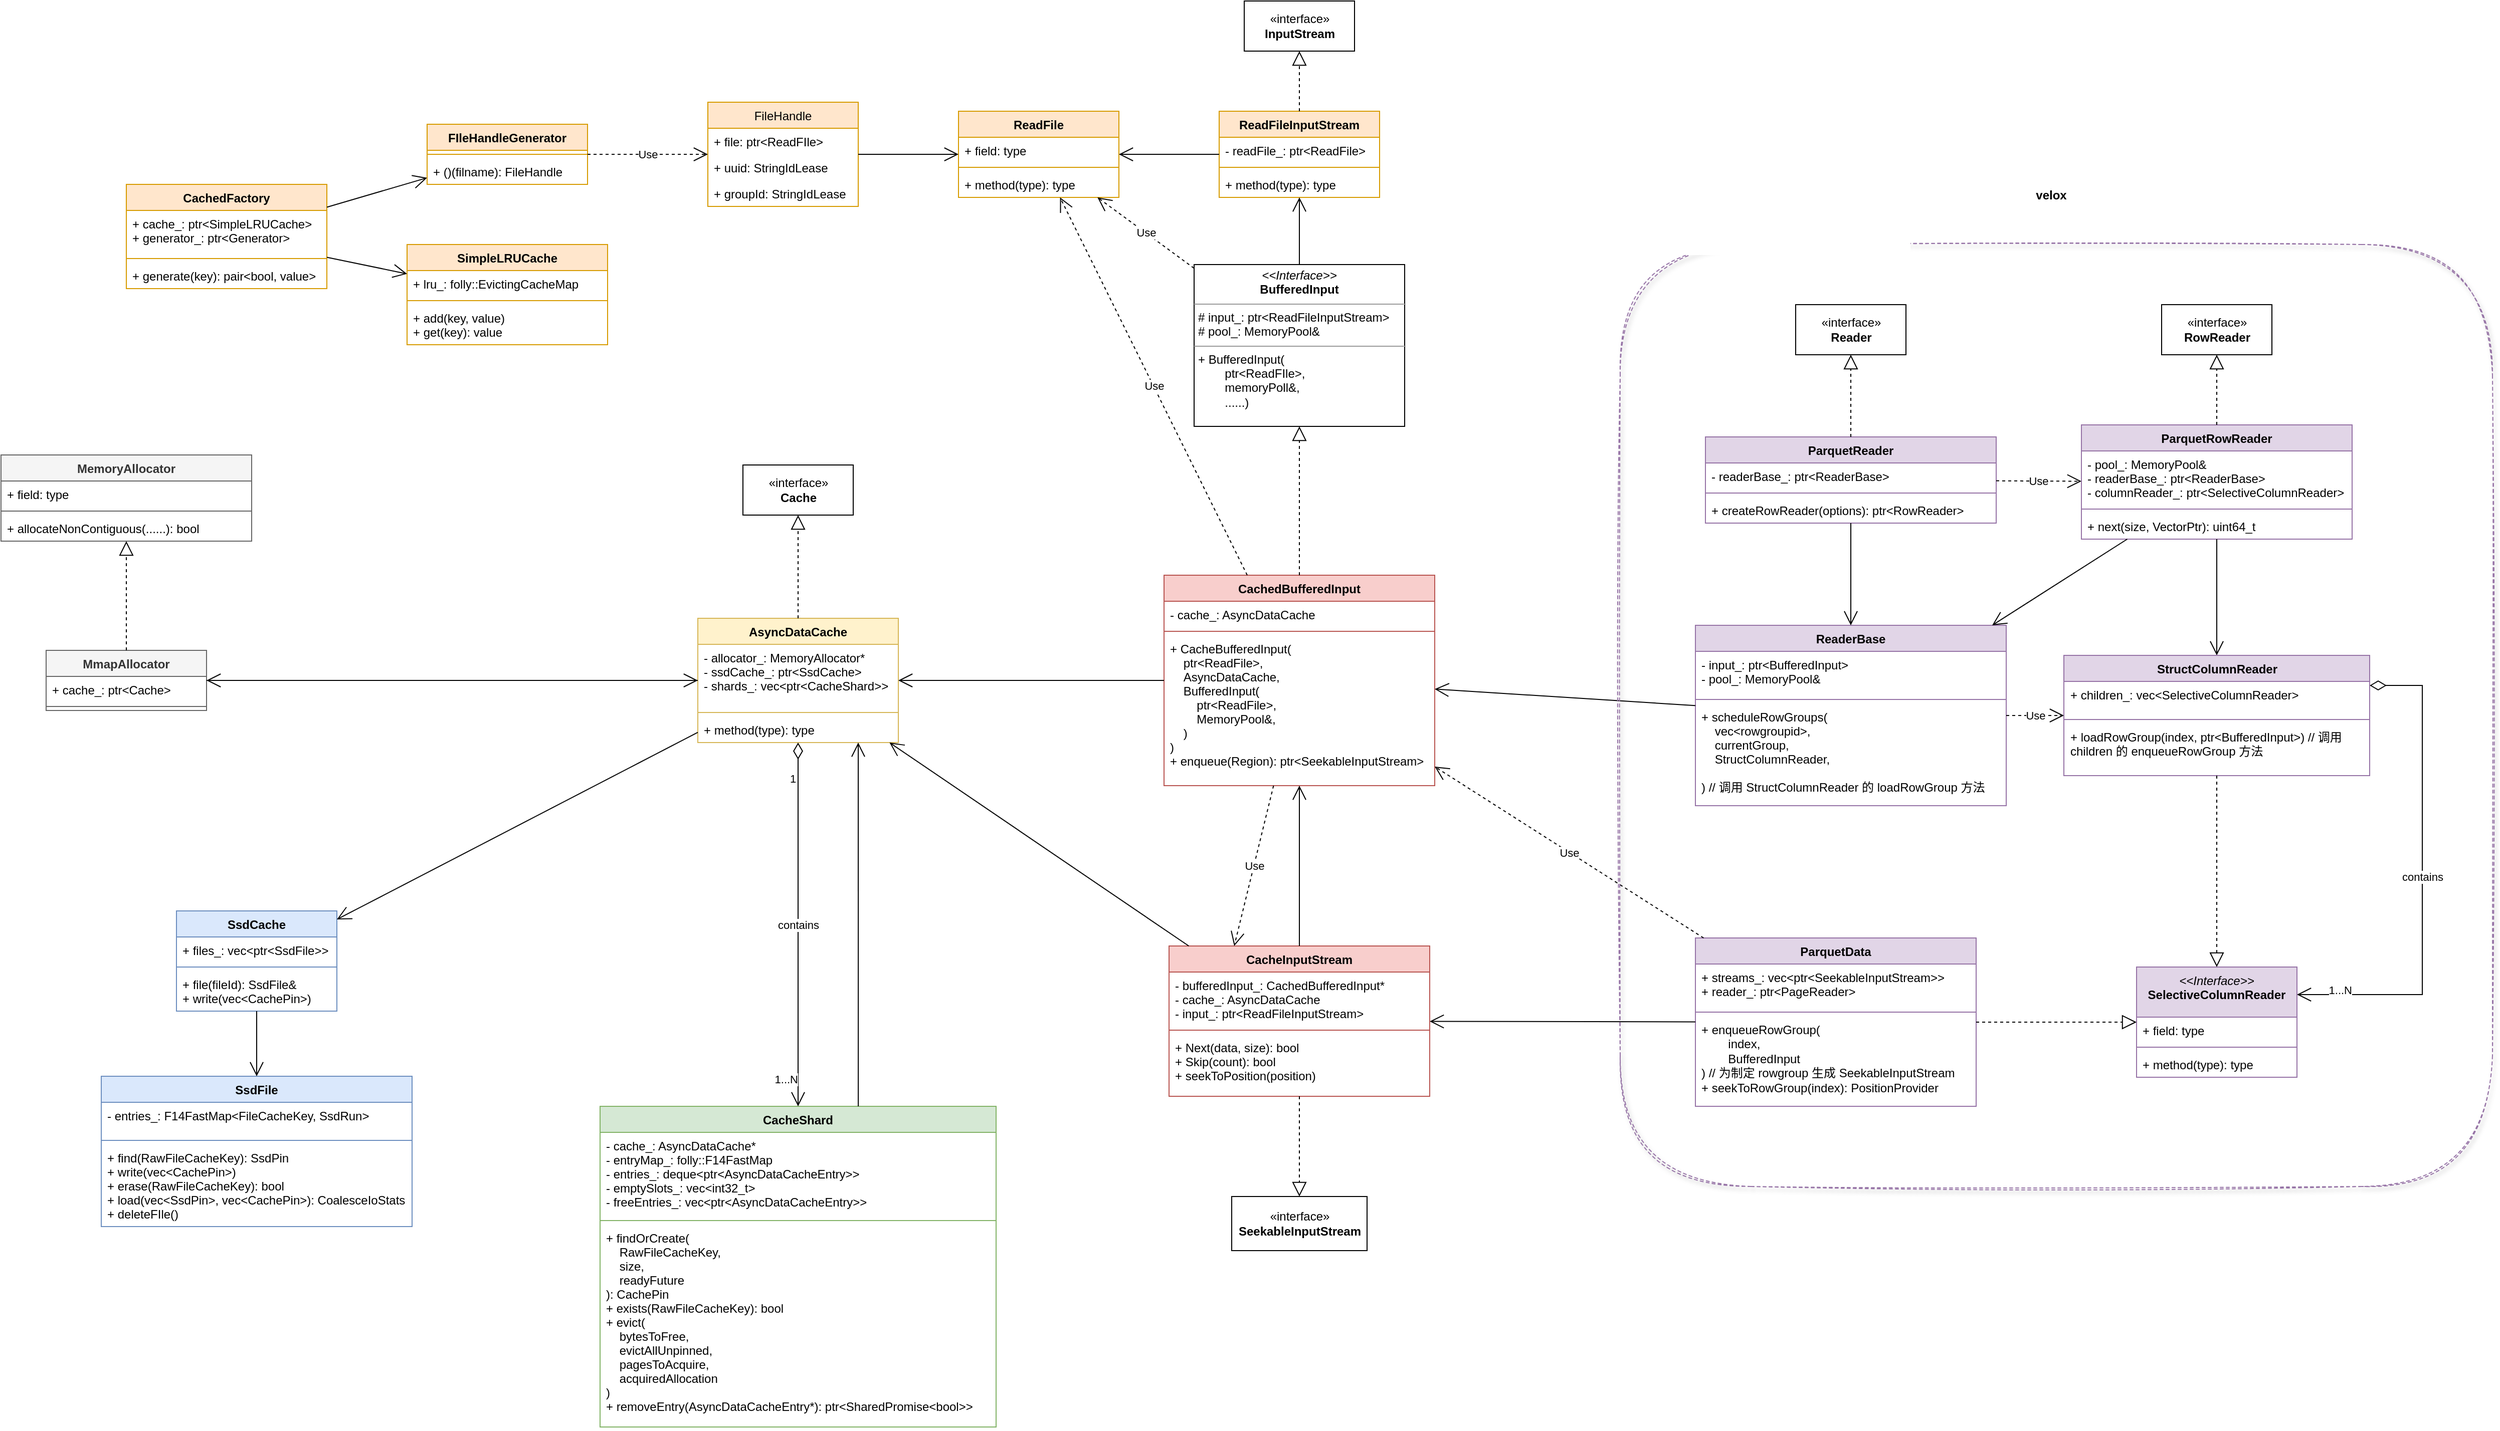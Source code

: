 <mxfile version="24.3.1" type="github">
  <diagram name="第 1 页" id="Pp-75ZngFEsOOak7LyUB">
    <mxGraphModel dx="2874" dy="721" grid="1" gridSize="10" guides="1" tooltips="1" connect="1" arrows="1" fold="1" page="0" pageScale="1" pageWidth="827" pageHeight="1169" math="0" shadow="0">
      <root>
        <mxCell id="0" />
        <mxCell id="1" parent="0" />
        <mxCell id="CNc3Xjs3FIzdw5K3xw-y-1" value="SimpleLRUCache" style="swimlane;fontStyle=1;align=center;verticalAlign=top;childLayout=stackLayout;horizontal=1;startSize=26;horizontalStack=0;resizeParent=1;resizeParentMax=0;resizeLast=0;collapsible=1;marginBottom=0;fillColor=#ffe6cc;strokeColor=#d79b00;" parent="1" vertex="1">
          <mxGeometry x="-210" y="660" width="200" height="100" as="geometry" />
        </mxCell>
        <mxCell id="CNc3Xjs3FIzdw5K3xw-y-2" value="+ lru_: folly::EvictingCacheMap" style="text;strokeColor=none;fillColor=none;align=left;verticalAlign=top;spacingLeft=4;spacingRight=4;overflow=hidden;rotatable=0;points=[[0,0.5],[1,0.5]];portConstraint=eastwest;" parent="CNc3Xjs3FIzdw5K3xw-y-1" vertex="1">
          <mxGeometry y="26" width="200" height="26" as="geometry" />
        </mxCell>
        <mxCell id="CNc3Xjs3FIzdw5K3xw-y-3" value="" style="line;strokeWidth=1;fillColor=none;align=left;verticalAlign=middle;spacingTop=-1;spacingLeft=3;spacingRight=3;rotatable=0;labelPosition=right;points=[];portConstraint=eastwest;strokeColor=inherit;" parent="CNc3Xjs3FIzdw5K3xw-y-1" vertex="1">
          <mxGeometry y="52" width="200" height="8" as="geometry" />
        </mxCell>
        <mxCell id="CNc3Xjs3FIzdw5K3xw-y-4" value="+ add(key, value)&#xa;+ get(key): value" style="text;strokeColor=none;fillColor=none;align=left;verticalAlign=top;spacingLeft=4;spacingRight=4;overflow=hidden;rotatable=0;points=[[0,0.5],[1,0.5]];portConstraint=eastwest;" parent="CNc3Xjs3FIzdw5K3xw-y-1" vertex="1">
          <mxGeometry y="60" width="200" height="40" as="geometry" />
        </mxCell>
        <mxCell id="CNc3Xjs3FIzdw5K3xw-y-5" value="FIleHandleGenerator" style="swimlane;fontStyle=1;align=center;verticalAlign=top;childLayout=stackLayout;horizontal=1;startSize=26;horizontalStack=0;resizeParent=1;resizeParentMax=0;resizeLast=0;collapsible=1;marginBottom=0;fillColor=#ffe6cc;strokeColor=#d79b00;" parent="1" vertex="1">
          <mxGeometry x="-190" y="540" width="160" height="60" as="geometry" />
        </mxCell>
        <mxCell id="CNc3Xjs3FIzdw5K3xw-y-6" value="" style="line;strokeWidth=1;fillColor=none;align=left;verticalAlign=middle;spacingTop=-1;spacingLeft=3;spacingRight=3;rotatable=0;labelPosition=right;points=[];portConstraint=eastwest;strokeColor=inherit;" parent="CNc3Xjs3FIzdw5K3xw-y-5" vertex="1">
          <mxGeometry y="26" width="160" height="8" as="geometry" />
        </mxCell>
        <mxCell id="CNc3Xjs3FIzdw5K3xw-y-7" value="+ ()(filname): FileHandle" style="text;strokeColor=none;fillColor=none;align=left;verticalAlign=top;spacingLeft=4;spacingRight=4;overflow=hidden;rotatable=0;points=[[0,0.5],[1,0.5]];portConstraint=eastwest;" parent="CNc3Xjs3FIzdw5K3xw-y-5" vertex="1">
          <mxGeometry y="34" width="160" height="26" as="geometry" />
        </mxCell>
        <mxCell id="CNc3Xjs3FIzdw5K3xw-y-8" value="FileHandle" style="swimlane;fontStyle=0;childLayout=stackLayout;horizontal=1;startSize=26;fillColor=#ffe6cc;horizontalStack=0;resizeParent=1;resizeParentMax=0;resizeLast=0;collapsible=1;marginBottom=0;strokeColor=#d79b00;" parent="1" vertex="1">
          <mxGeometry x="90" y="518" width="150" height="104" as="geometry" />
        </mxCell>
        <mxCell id="CNc3Xjs3FIzdw5K3xw-y-9" value="+ file: ptr&lt;ReadFIle&gt;" style="text;strokeColor=none;fillColor=none;align=left;verticalAlign=top;spacingLeft=4;spacingRight=4;overflow=hidden;rotatable=0;points=[[0,0.5],[1,0.5]];portConstraint=eastwest;" parent="CNc3Xjs3FIzdw5K3xw-y-8" vertex="1">
          <mxGeometry y="26" width="150" height="26" as="geometry" />
        </mxCell>
        <mxCell id="CNc3Xjs3FIzdw5K3xw-y-10" value="+ uuid: StringIdLease" style="text;strokeColor=none;fillColor=none;align=left;verticalAlign=top;spacingLeft=4;spacingRight=4;overflow=hidden;rotatable=0;points=[[0,0.5],[1,0.5]];portConstraint=eastwest;" parent="CNc3Xjs3FIzdw5K3xw-y-8" vertex="1">
          <mxGeometry y="52" width="150" height="26" as="geometry" />
        </mxCell>
        <mxCell id="CNc3Xjs3FIzdw5K3xw-y-11" value="+ groupId: StringIdLease" style="text;strokeColor=none;fillColor=none;align=left;verticalAlign=top;spacingLeft=4;spacingRight=4;overflow=hidden;rotatable=0;points=[[0,0.5],[1,0.5]];portConstraint=eastwest;" parent="CNc3Xjs3FIzdw5K3xw-y-8" vertex="1">
          <mxGeometry y="78" width="150" height="26" as="geometry" />
        </mxCell>
        <mxCell id="CNc3Xjs3FIzdw5K3xw-y-12" value="ParquetReader" style="swimlane;fontStyle=1;align=center;verticalAlign=top;childLayout=stackLayout;horizontal=1;startSize=26;horizontalStack=0;resizeParent=1;resizeParentMax=0;resizeLast=0;collapsible=1;marginBottom=0;fillColor=#e1d5e7;strokeColor=#9673a6;" parent="1" vertex="1">
          <mxGeometry x="1085" y="852" width="290" height="86" as="geometry" />
        </mxCell>
        <mxCell id="CNc3Xjs3FIzdw5K3xw-y-13" value="- readerBase_: ptr&lt;ReaderBase&gt;" style="text;strokeColor=none;fillColor=none;align=left;verticalAlign=top;spacingLeft=4;spacingRight=4;overflow=hidden;rotatable=0;points=[[0,0.5],[1,0.5]];portConstraint=eastwest;" parent="CNc3Xjs3FIzdw5K3xw-y-12" vertex="1">
          <mxGeometry y="26" width="290" height="26" as="geometry" />
        </mxCell>
        <mxCell id="CNc3Xjs3FIzdw5K3xw-y-14" value="" style="line;strokeWidth=1;fillColor=none;align=left;verticalAlign=middle;spacingTop=-1;spacingLeft=3;spacingRight=3;rotatable=0;labelPosition=right;points=[];portConstraint=eastwest;strokeColor=inherit;" parent="CNc3Xjs3FIzdw5K3xw-y-12" vertex="1">
          <mxGeometry y="52" width="290" height="8" as="geometry" />
        </mxCell>
        <mxCell id="CNc3Xjs3FIzdw5K3xw-y-15" value="+ createRowReader(options): ptr&lt;RowReader&gt;" style="text;strokeColor=none;fillColor=none;align=left;verticalAlign=top;spacingLeft=4;spacingRight=4;overflow=hidden;rotatable=0;points=[[0,0.5],[1,0.5]];portConstraint=eastwest;" parent="CNc3Xjs3FIzdw5K3xw-y-12" vertex="1">
          <mxGeometry y="60" width="290" height="26" as="geometry" />
        </mxCell>
        <mxCell id="CNc3Xjs3FIzdw5K3xw-y-16" value="ParquetRowReader" style="swimlane;fontStyle=1;align=center;verticalAlign=top;childLayout=stackLayout;horizontal=1;startSize=26;horizontalStack=0;resizeParent=1;resizeParentMax=0;resizeLast=0;collapsible=1;marginBottom=0;fillColor=#e1d5e7;strokeColor=#9673a6;" parent="1" vertex="1">
          <mxGeometry x="1460" y="840" width="270" height="114" as="geometry" />
        </mxCell>
        <mxCell id="CNc3Xjs3FIzdw5K3xw-y-17" value="- pool_: MemoryPool&amp;&#xa;- readerBase_: ptr&lt;ReaderBase&gt;&#xa;- columnReader_: ptr&lt;SelectiveColumnReader&gt;" style="text;strokeColor=none;fillColor=none;align=left;verticalAlign=top;spacingLeft=4;spacingRight=4;overflow=hidden;rotatable=0;points=[[0,0.5],[1,0.5]];portConstraint=eastwest;" parent="CNc3Xjs3FIzdw5K3xw-y-16" vertex="1">
          <mxGeometry y="26" width="270" height="54" as="geometry" />
        </mxCell>
        <mxCell id="CNc3Xjs3FIzdw5K3xw-y-18" value="" style="line;strokeWidth=1;fillColor=none;align=left;verticalAlign=middle;spacingTop=-1;spacingLeft=3;spacingRight=3;rotatable=0;labelPosition=right;points=[];portConstraint=eastwest;strokeColor=inherit;" parent="CNc3Xjs3FIzdw5K3xw-y-16" vertex="1">
          <mxGeometry y="80" width="270" height="8" as="geometry" />
        </mxCell>
        <mxCell id="CNc3Xjs3FIzdw5K3xw-y-19" value="+ next(size, VectorPtr): uint64_t" style="text;strokeColor=none;fillColor=none;align=left;verticalAlign=top;spacingLeft=4;spacingRight=4;overflow=hidden;rotatable=0;points=[[0,0.5],[1,0.5]];portConstraint=eastwest;" parent="CNc3Xjs3FIzdw5K3xw-y-16" vertex="1">
          <mxGeometry y="88" width="270" height="26" as="geometry" />
        </mxCell>
        <mxCell id="CNc3Xjs3FIzdw5K3xw-y-20" value="AsyncDataCache" style="swimlane;fontStyle=1;align=center;verticalAlign=top;childLayout=stackLayout;horizontal=1;startSize=26;horizontalStack=0;resizeParent=1;resizeParentMax=0;resizeLast=0;collapsible=1;marginBottom=0;fillColor=#fff2cc;strokeColor=#d6b656;" parent="1" vertex="1">
          <mxGeometry x="80" y="1033" width="200" height="124" as="geometry" />
        </mxCell>
        <mxCell id="CNc3Xjs3FIzdw5K3xw-y-21" value="- allocator_: MemoryAllocator*&#xa;- ssdCache_: ptr&lt;SsdCache&gt;&#xa;- shards_: vec&lt;ptr&lt;CacheShard&gt;&gt;" style="text;strokeColor=none;fillColor=none;align=left;verticalAlign=top;spacingLeft=4;spacingRight=4;overflow=hidden;rotatable=0;points=[[0,0.5],[1,0.5]];portConstraint=eastwest;" parent="CNc3Xjs3FIzdw5K3xw-y-20" vertex="1">
          <mxGeometry y="26" width="200" height="64" as="geometry" />
        </mxCell>
        <mxCell id="CNc3Xjs3FIzdw5K3xw-y-22" value="" style="line;strokeWidth=1;fillColor=none;align=left;verticalAlign=middle;spacingTop=-1;spacingLeft=3;spacingRight=3;rotatable=0;labelPosition=right;points=[];portConstraint=eastwest;strokeColor=inherit;" parent="CNc3Xjs3FIzdw5K3xw-y-20" vertex="1">
          <mxGeometry y="90" width="200" height="8" as="geometry" />
        </mxCell>
        <mxCell id="CNc3Xjs3FIzdw5K3xw-y-23" value="+ method(type): type" style="text;strokeColor=none;fillColor=none;align=left;verticalAlign=top;spacingLeft=4;spacingRight=4;overflow=hidden;rotatable=0;points=[[0,0.5],[1,0.5]];portConstraint=eastwest;" parent="CNc3Xjs3FIzdw5K3xw-y-20" vertex="1">
          <mxGeometry y="98" width="200" height="26" as="geometry" />
        </mxCell>
        <mxCell id="CNc3Xjs3FIzdw5K3xw-y-24" value="CacheShard" style="swimlane;fontStyle=1;align=center;verticalAlign=top;childLayout=stackLayout;horizontal=1;startSize=26;horizontalStack=0;resizeParent=1;resizeParentMax=0;resizeLast=0;collapsible=1;marginBottom=0;fillColor=#d5e8d4;strokeColor=#82b366;" parent="1" vertex="1">
          <mxGeometry x="-17.5" y="1520" width="395" height="320" as="geometry" />
        </mxCell>
        <mxCell id="CNc3Xjs3FIzdw5K3xw-y-25" value="- cache_: AsyncDataCache*&#xa;- entryMap_: folly::F14FastMap&#xa;- entries_: deque&lt;ptr&lt;AsyncDataCacheEntry&gt;&gt;&#xa;- emptySlots_: vec&lt;int32_t&gt;&#xa;- freeEntries_: vec&lt;ptr&lt;AsyncDataCacheEntry&gt;&gt;" style="text;strokeColor=none;fillColor=none;align=left;verticalAlign=top;spacingLeft=4;spacingRight=4;overflow=hidden;rotatable=0;points=[[0,0.5],[1,0.5]];portConstraint=eastwest;" parent="CNc3Xjs3FIzdw5K3xw-y-24" vertex="1">
          <mxGeometry y="26" width="395" height="84" as="geometry" />
        </mxCell>
        <mxCell id="CNc3Xjs3FIzdw5K3xw-y-26" value="" style="line;strokeWidth=1;fillColor=none;align=left;verticalAlign=middle;spacingTop=-1;spacingLeft=3;spacingRight=3;rotatable=0;labelPosition=right;points=[];portConstraint=eastwest;strokeColor=inherit;" parent="CNc3Xjs3FIzdw5K3xw-y-24" vertex="1">
          <mxGeometry y="110" width="395" height="8" as="geometry" />
        </mxCell>
        <mxCell id="CNc3Xjs3FIzdw5K3xw-y-27" value="+ findOrCreate(&#xa;    RawFileCacheKey,&#xa;    size,&#xa;    readyFuture    &#xa;): CachePin&#xa;+ exists(RawFileCacheKey): bool&#xa;+ evict(&#xa;    bytesToFree,&#xa;    evictAllUnpinned,&#xa;    pagesToAcquire,&#xa;    acquiredAllocation&#xa;)&#xa;+ removeEntry(AsyncDataCacheEntry*): ptr&lt;SharedPromise&lt;bool&gt;&gt;" style="text;strokeColor=none;fillColor=none;align=left;verticalAlign=top;spacingLeft=4;spacingRight=4;overflow=hidden;rotatable=0;points=[[0,0.5],[1,0.5]];portConstraint=eastwest;" parent="CNc3Xjs3FIzdw5K3xw-y-24" vertex="1">
          <mxGeometry y="118" width="395" height="202" as="geometry" />
        </mxCell>
        <mxCell id="CNc3Xjs3FIzdw5K3xw-y-28" value="SsdCache" style="swimlane;fontStyle=1;align=center;verticalAlign=top;childLayout=stackLayout;horizontal=1;startSize=26;horizontalStack=0;resizeParent=1;resizeParentMax=0;resizeLast=0;collapsible=1;marginBottom=0;fillColor=#dae8fc;strokeColor=#6c8ebf;" parent="1" vertex="1">
          <mxGeometry x="-440" y="1325" width="160" height="100" as="geometry" />
        </mxCell>
        <mxCell id="CNc3Xjs3FIzdw5K3xw-y-29" value="+ files_: vec&lt;ptr&lt;SsdFile&gt;&gt;" style="text;strokeColor=none;fillColor=none;align=left;verticalAlign=top;spacingLeft=4;spacingRight=4;overflow=hidden;rotatable=0;points=[[0,0.5],[1,0.5]];portConstraint=eastwest;" parent="CNc3Xjs3FIzdw5K3xw-y-28" vertex="1">
          <mxGeometry y="26" width="160" height="26" as="geometry" />
        </mxCell>
        <mxCell id="CNc3Xjs3FIzdw5K3xw-y-30" value="" style="line;strokeWidth=1;fillColor=none;align=left;verticalAlign=middle;spacingTop=-1;spacingLeft=3;spacingRight=3;rotatable=0;labelPosition=right;points=[];portConstraint=eastwest;strokeColor=inherit;" parent="CNc3Xjs3FIzdw5K3xw-y-28" vertex="1">
          <mxGeometry y="52" width="160" height="8" as="geometry" />
        </mxCell>
        <mxCell id="CNc3Xjs3FIzdw5K3xw-y-31" value="+ file(fileId): SsdFile&amp;&#xa;+ write(vec&lt;CachePin&gt;)" style="text;strokeColor=none;fillColor=none;align=left;verticalAlign=top;spacingLeft=4;spacingRight=4;overflow=hidden;rotatable=0;points=[[0,0.5],[1,0.5]];portConstraint=eastwest;" parent="CNc3Xjs3FIzdw5K3xw-y-28" vertex="1">
          <mxGeometry y="60" width="160" height="40" as="geometry" />
        </mxCell>
        <mxCell id="CNc3Xjs3FIzdw5K3xw-y-32" value="SsdFile" style="swimlane;fontStyle=1;align=center;verticalAlign=top;childLayout=stackLayout;horizontal=1;startSize=26;horizontalStack=0;resizeParent=1;resizeParentMax=0;resizeLast=0;collapsible=1;marginBottom=0;fillColor=#dae8fc;strokeColor=#6c8ebf;" parent="1" vertex="1">
          <mxGeometry x="-515" y="1490" width="310" height="150" as="geometry" />
        </mxCell>
        <mxCell id="CNc3Xjs3FIzdw5K3xw-y-33" value="- entries_: F14FastMap&lt;FileCacheKey, SsdRun&gt;" style="text;strokeColor=none;fillColor=none;align=left;verticalAlign=top;spacingLeft=4;spacingRight=4;overflow=hidden;rotatable=0;points=[[0,0.5],[1,0.5]];portConstraint=eastwest;" parent="CNc3Xjs3FIzdw5K3xw-y-32" vertex="1">
          <mxGeometry y="26" width="310" height="34" as="geometry" />
        </mxCell>
        <mxCell id="CNc3Xjs3FIzdw5K3xw-y-34" value="" style="line;strokeWidth=1;fillColor=none;align=left;verticalAlign=middle;spacingTop=-1;spacingLeft=3;spacingRight=3;rotatable=0;labelPosition=right;points=[];portConstraint=eastwest;strokeColor=inherit;" parent="CNc3Xjs3FIzdw5K3xw-y-32" vertex="1">
          <mxGeometry y="60" width="310" height="8" as="geometry" />
        </mxCell>
        <mxCell id="CNc3Xjs3FIzdw5K3xw-y-35" value="+ find(RawFileCacheKey): SsdPin&#xa;+ write(vec&lt;CachePin&gt;)&#xa;+ erase(RawFileCacheKey): bool&#xa;+ load(vec&lt;SsdPin&gt;, vec&lt;CachePin&gt;): CoalesceIoStats&#xa;+ deleteFIle()" style="text;strokeColor=none;fillColor=none;align=left;verticalAlign=top;spacingLeft=4;spacingRight=4;overflow=hidden;rotatable=0;points=[[0,0.5],[1,0.5]];portConstraint=eastwest;" parent="CNc3Xjs3FIzdw5K3xw-y-32" vertex="1">
          <mxGeometry y="68" width="310" height="82" as="geometry" />
        </mxCell>
        <mxCell id="CNc3Xjs3FIzdw5K3xw-y-36" value="CachedBufferedInput" style="swimlane;fontStyle=1;align=center;verticalAlign=top;childLayout=stackLayout;horizontal=1;startSize=26;horizontalStack=0;resizeParent=1;resizeParentMax=0;resizeLast=0;collapsible=1;marginBottom=0;fillColor=#f8cecc;strokeColor=#b85450;" parent="1" vertex="1">
          <mxGeometry x="545" y="990" width="270" height="210" as="geometry" />
        </mxCell>
        <mxCell id="CNc3Xjs3FIzdw5K3xw-y-37" value="- cache_: AsyncDataCache" style="text;strokeColor=none;fillColor=none;align=left;verticalAlign=top;spacingLeft=4;spacingRight=4;overflow=hidden;rotatable=0;points=[[0,0.5],[1,0.5]];portConstraint=eastwest;" parent="CNc3Xjs3FIzdw5K3xw-y-36" vertex="1">
          <mxGeometry y="26" width="270" height="26" as="geometry" />
        </mxCell>
        <mxCell id="CNc3Xjs3FIzdw5K3xw-y-38" value="" style="line;strokeWidth=1;fillColor=none;align=left;verticalAlign=middle;spacingTop=-1;spacingLeft=3;spacingRight=3;rotatable=0;labelPosition=right;points=[];portConstraint=eastwest;strokeColor=inherit;" parent="CNc3Xjs3FIzdw5K3xw-y-36" vertex="1">
          <mxGeometry y="52" width="270" height="8" as="geometry" />
        </mxCell>
        <mxCell id="CNc3Xjs3FIzdw5K3xw-y-39" value="+ CacheBufferedInput(&#xa;    ptr&lt;ReadFile&gt;,&#xa;    AsyncDataCache,&#xa;    BufferedInput(&#xa;        ptr&lt;ReadFile&gt;,&#xa;        MemoryPool&amp;,&#xa;    )&#xa;)&#xa;+ enqueue(Region): ptr&lt;SeekableInputStream&gt;" style="text;strokeColor=none;fillColor=none;align=left;verticalAlign=top;spacingLeft=4;spacingRight=4;overflow=hidden;rotatable=0;points=[[0,0.5],[1,0.5]];portConstraint=eastwest;" parent="CNc3Xjs3FIzdw5K3xw-y-36" vertex="1">
          <mxGeometry y="60" width="270" height="150" as="geometry" />
        </mxCell>
        <mxCell id="CNc3Xjs3FIzdw5K3xw-y-40" value="CacheInputStream" style="swimlane;fontStyle=1;align=center;verticalAlign=top;childLayout=stackLayout;horizontal=1;startSize=26;horizontalStack=0;resizeParent=1;resizeParentMax=0;resizeLast=0;collapsible=1;marginBottom=0;fillColor=#f8cecc;strokeColor=#b85450;" parent="1" vertex="1">
          <mxGeometry x="550" y="1360" width="260" height="150" as="geometry" />
        </mxCell>
        <mxCell id="CNc3Xjs3FIzdw5K3xw-y-41" value="- bufferedInput_: CachedBufferedInput*&#xa;- cache_: AsyncDataCache&#xa;- input_: ptr&lt;ReadFileInputStream&gt;" style="text;strokeColor=none;fillColor=none;align=left;verticalAlign=top;spacingLeft=4;spacingRight=4;overflow=hidden;rotatable=0;points=[[0,0.5],[1,0.5]];portConstraint=eastwest;" parent="CNc3Xjs3FIzdw5K3xw-y-40" vertex="1">
          <mxGeometry y="26" width="260" height="54" as="geometry" />
        </mxCell>
        <mxCell id="CNc3Xjs3FIzdw5K3xw-y-42" value="" style="line;strokeWidth=1;fillColor=none;align=left;verticalAlign=middle;spacingTop=-1;spacingLeft=3;spacingRight=3;rotatable=0;labelPosition=right;points=[];portConstraint=eastwest;strokeColor=inherit;" parent="CNc3Xjs3FIzdw5K3xw-y-40" vertex="1">
          <mxGeometry y="80" width="260" height="8" as="geometry" />
        </mxCell>
        <mxCell id="CNc3Xjs3FIzdw5K3xw-y-43" value="+ Next(data, size): bool&#xa;+ Skip(count): bool&#xa;+ seekToPosition(position)" style="text;strokeColor=none;fillColor=none;align=left;verticalAlign=top;spacingLeft=4;spacingRight=4;overflow=hidden;rotatable=0;points=[[0,0.5],[1,0.5]];portConstraint=eastwest;" parent="CNc3Xjs3FIzdw5K3xw-y-40" vertex="1">
          <mxGeometry y="88" width="260" height="62" as="geometry" />
        </mxCell>
        <mxCell id="CNc3Xjs3FIzdw5K3xw-y-44" value="ReadFileInputStream" style="swimlane;fontStyle=1;align=center;verticalAlign=top;childLayout=stackLayout;horizontal=1;startSize=26;horizontalStack=0;resizeParent=1;resizeParentMax=0;resizeLast=0;collapsible=1;marginBottom=0;fillColor=#ffe6cc;strokeColor=#d79b00;" parent="1" vertex="1">
          <mxGeometry x="600" y="527" width="160" height="86" as="geometry" />
        </mxCell>
        <mxCell id="CNc3Xjs3FIzdw5K3xw-y-45" value="- readFile_: ptr&lt;ReadFile&gt;" style="text;strokeColor=none;fillColor=none;align=left;verticalAlign=top;spacingLeft=4;spacingRight=4;overflow=hidden;rotatable=0;points=[[0,0.5],[1,0.5]];portConstraint=eastwest;" parent="CNc3Xjs3FIzdw5K3xw-y-44" vertex="1">
          <mxGeometry y="26" width="160" height="26" as="geometry" />
        </mxCell>
        <mxCell id="CNc3Xjs3FIzdw5K3xw-y-46" value="" style="line;strokeWidth=1;fillColor=none;align=left;verticalAlign=middle;spacingTop=-1;spacingLeft=3;spacingRight=3;rotatable=0;labelPosition=right;points=[];portConstraint=eastwest;strokeColor=inherit;" parent="CNc3Xjs3FIzdw5K3xw-y-44" vertex="1">
          <mxGeometry y="52" width="160" height="8" as="geometry" />
        </mxCell>
        <mxCell id="CNc3Xjs3FIzdw5K3xw-y-47" value="+ method(type): type" style="text;strokeColor=none;fillColor=none;align=left;verticalAlign=top;spacingLeft=4;spacingRight=4;overflow=hidden;rotatable=0;points=[[0,0.5],[1,0.5]];portConstraint=eastwest;" parent="CNc3Xjs3FIzdw5K3xw-y-44" vertex="1">
          <mxGeometry y="60" width="160" height="26" as="geometry" />
        </mxCell>
        <mxCell id="CNc3Xjs3FIzdw5K3xw-y-48" value="«interface»&lt;br&gt;&lt;b&gt;InputStream&lt;/b&gt;" style="html=1;" parent="1" vertex="1">
          <mxGeometry x="625" y="417" width="110" height="50" as="geometry" />
        </mxCell>
        <mxCell id="CNc3Xjs3FIzdw5K3xw-y-49" value="" style="endArrow=block;dashed=1;endFill=0;endSize=12;html=1;rounded=0;exitX=0.5;exitY=0;exitDx=0;exitDy=0;entryX=0.5;entryY=1;entryDx=0;entryDy=0;" parent="1" source="CNc3Xjs3FIzdw5K3xw-y-44" target="CNc3Xjs3FIzdw5K3xw-y-48" edge="1">
          <mxGeometry width="160" relative="1" as="geometry">
            <mxPoint x="640" y="510" as="sourcePoint" />
            <mxPoint x="800" y="510" as="targetPoint" />
          </mxGeometry>
        </mxCell>
        <mxCell id="CNc3Xjs3FIzdw5K3xw-y-50" value="ReadFile" style="swimlane;fontStyle=1;align=center;verticalAlign=top;childLayout=stackLayout;horizontal=1;startSize=26;horizontalStack=0;resizeParent=1;resizeParentMax=0;resizeLast=0;collapsible=1;marginBottom=0;fillColor=#ffe6cc;strokeColor=#d79b00;" parent="1" vertex="1">
          <mxGeometry x="340" y="527" width="160" height="86" as="geometry" />
        </mxCell>
        <mxCell id="CNc3Xjs3FIzdw5K3xw-y-51" value="+ field: type" style="text;strokeColor=none;fillColor=none;align=left;verticalAlign=top;spacingLeft=4;spacingRight=4;overflow=hidden;rotatable=0;points=[[0,0.5],[1,0.5]];portConstraint=eastwest;" parent="CNc3Xjs3FIzdw5K3xw-y-50" vertex="1">
          <mxGeometry y="26" width="160" height="26" as="geometry" />
        </mxCell>
        <mxCell id="CNc3Xjs3FIzdw5K3xw-y-52" value="" style="line;strokeWidth=1;fillColor=none;align=left;verticalAlign=middle;spacingTop=-1;spacingLeft=3;spacingRight=3;rotatable=0;labelPosition=right;points=[];portConstraint=eastwest;strokeColor=inherit;" parent="CNc3Xjs3FIzdw5K3xw-y-50" vertex="1">
          <mxGeometry y="52" width="160" height="8" as="geometry" />
        </mxCell>
        <mxCell id="CNc3Xjs3FIzdw5K3xw-y-53" value="+ method(type): type" style="text;strokeColor=none;fillColor=none;align=left;verticalAlign=top;spacingLeft=4;spacingRight=4;overflow=hidden;rotatable=0;points=[[0,0.5],[1,0.5]];portConstraint=eastwest;" parent="CNc3Xjs3FIzdw5K3xw-y-50" vertex="1">
          <mxGeometry y="60" width="160" height="26" as="geometry" />
        </mxCell>
        <mxCell id="CNc3Xjs3FIzdw5K3xw-y-54" value="" style="endArrow=open;endFill=1;endSize=12;html=1;rounded=0;" parent="1" source="CNc3Xjs3FIzdw5K3xw-y-44" target="CNc3Xjs3FIzdw5K3xw-y-50" edge="1">
          <mxGeometry width="160" relative="1" as="geometry">
            <mxPoint x="790" y="560" as="sourcePoint" />
            <mxPoint x="880" y="550" as="targetPoint" />
          </mxGeometry>
        </mxCell>
        <mxCell id="CNc3Xjs3FIzdw5K3xw-y-55" value="" style="endArrow=open;endFill=1;endSize=12;html=1;rounded=0;" parent="1" source="CNc3Xjs3FIzdw5K3xw-y-8" target="CNc3Xjs3FIzdw5K3xw-y-50" edge="1">
          <mxGeometry width="160" relative="1" as="geometry">
            <mxPoint x="240" y="450" as="sourcePoint" />
            <mxPoint x="400" y="450" as="targetPoint" />
          </mxGeometry>
        </mxCell>
        <mxCell id="CNc3Xjs3FIzdw5K3xw-y-56" value="Use" style="endArrow=open;endSize=12;dashed=1;html=1;rounded=0;" parent="1" source="CNc3Xjs3FIzdw5K3xw-y-5" target="CNc3Xjs3FIzdw5K3xw-y-8" edge="1">
          <mxGeometry width="160" relative="1" as="geometry">
            <mxPoint x="-60" y="650" as="sourcePoint" />
            <mxPoint x="100" y="650" as="targetPoint" />
          </mxGeometry>
        </mxCell>
        <mxCell id="CNc3Xjs3FIzdw5K3xw-y-57" value="CachedFactory" style="swimlane;fontStyle=1;align=center;verticalAlign=top;childLayout=stackLayout;horizontal=1;startSize=26;horizontalStack=0;resizeParent=1;resizeParentMax=0;resizeLast=0;collapsible=1;marginBottom=0;fillColor=#ffe6cc;strokeColor=#d79b00;" parent="1" vertex="1">
          <mxGeometry x="-490" y="600" width="200" height="104" as="geometry" />
        </mxCell>
        <mxCell id="CNc3Xjs3FIzdw5K3xw-y-58" value="+ cache_: ptr&lt;SimpleLRUCache&gt;&#xa;+ generator_: ptr&lt;Generator&gt;" style="text;strokeColor=none;fillColor=none;align=left;verticalAlign=top;spacingLeft=4;spacingRight=4;overflow=hidden;rotatable=0;points=[[0,0.5],[1,0.5]];portConstraint=eastwest;" parent="CNc3Xjs3FIzdw5K3xw-y-57" vertex="1">
          <mxGeometry y="26" width="200" height="44" as="geometry" />
        </mxCell>
        <mxCell id="CNc3Xjs3FIzdw5K3xw-y-59" value="" style="line;strokeWidth=1;fillColor=none;align=left;verticalAlign=middle;spacingTop=-1;spacingLeft=3;spacingRight=3;rotatable=0;labelPosition=right;points=[];portConstraint=eastwest;strokeColor=inherit;" parent="CNc3Xjs3FIzdw5K3xw-y-57" vertex="1">
          <mxGeometry y="70" width="200" height="8" as="geometry" />
        </mxCell>
        <mxCell id="CNc3Xjs3FIzdw5K3xw-y-60" value="+ generate(key): pair&lt;bool, value&gt;" style="text;strokeColor=none;fillColor=none;align=left;verticalAlign=top;spacingLeft=4;spacingRight=4;overflow=hidden;rotatable=0;points=[[0,0.5],[1,0.5]];portConstraint=eastwest;" parent="CNc3Xjs3FIzdw5K3xw-y-57" vertex="1">
          <mxGeometry y="78" width="200" height="26" as="geometry" />
        </mxCell>
        <mxCell id="CNc3Xjs3FIzdw5K3xw-y-61" value="" style="endArrow=open;endFill=1;endSize=12;html=1;rounded=0;" parent="1" source="CNc3Xjs3FIzdw5K3xw-y-57" target="CNc3Xjs3FIzdw5K3xw-y-1" edge="1">
          <mxGeometry width="160" relative="1" as="geometry">
            <mxPoint x="-410" y="790" as="sourcePoint" />
            <mxPoint x="-250" y="790" as="targetPoint" />
          </mxGeometry>
        </mxCell>
        <mxCell id="CNc3Xjs3FIzdw5K3xw-y-62" value="" style="endArrow=open;endFill=1;endSize=12;html=1;rounded=0;" parent="1" source="CNc3Xjs3FIzdw5K3xw-y-57" target="CNc3Xjs3FIzdw5K3xw-y-5" edge="1">
          <mxGeometry width="160" relative="1" as="geometry">
            <mxPoint x="-310" y="470" as="sourcePoint" />
            <mxPoint x="-150" y="470" as="targetPoint" />
          </mxGeometry>
        </mxCell>
        <mxCell id="CNc3Xjs3FIzdw5K3xw-y-63" value="«interface»&lt;br&gt;&lt;b&gt;Reader&lt;/b&gt;" style="html=1;" parent="1" vertex="1">
          <mxGeometry x="1175" y="720" width="110" height="50" as="geometry" />
        </mxCell>
        <mxCell id="CNc3Xjs3FIzdw5K3xw-y-64" value="ReaderBase" style="swimlane;fontStyle=1;align=center;verticalAlign=top;childLayout=stackLayout;horizontal=1;startSize=26;horizontalStack=0;resizeParent=1;resizeParentMax=0;resizeLast=0;collapsible=1;marginBottom=0;fillColor=#e1d5e7;strokeColor=#9673a6;" parent="1" vertex="1">
          <mxGeometry x="1075" y="1040" width="310" height="180" as="geometry" />
        </mxCell>
        <mxCell id="CNc3Xjs3FIzdw5K3xw-y-65" value="- input_: ptr&lt;BufferedInput&gt;&#xa;- pool_: MemoryPool&amp;" style="text;strokeColor=none;fillColor=none;align=left;verticalAlign=top;spacingLeft=4;spacingRight=4;overflow=hidden;rotatable=0;points=[[0,0.5],[1,0.5]];portConstraint=eastwest;" parent="CNc3Xjs3FIzdw5K3xw-y-64" vertex="1">
          <mxGeometry y="26" width="310" height="44" as="geometry" />
        </mxCell>
        <mxCell id="CNc3Xjs3FIzdw5K3xw-y-66" value="" style="line;strokeWidth=1;fillColor=none;align=left;verticalAlign=middle;spacingTop=-1;spacingLeft=3;spacingRight=3;rotatable=0;labelPosition=right;points=[];portConstraint=eastwest;strokeColor=inherit;" parent="CNc3Xjs3FIzdw5K3xw-y-64" vertex="1">
          <mxGeometry y="70" width="310" height="8" as="geometry" />
        </mxCell>
        <mxCell id="CNc3Xjs3FIzdw5K3xw-y-67" value="+ scheduleRowGroups(&#xa;    vec&lt;rowgroupid&gt;,&#xa;    currentGroup,&#xa;    StructColumnReader,&#xa;&#xa;) // 调用 StructColumnReader 的 loadRowGroup 方法" style="text;strokeColor=none;fillColor=none;align=left;verticalAlign=top;spacingLeft=4;spacingRight=4;overflow=hidden;rotatable=0;points=[[0,0.5],[1,0.5]];portConstraint=eastwest;" parent="CNc3Xjs3FIzdw5K3xw-y-64" vertex="1">
          <mxGeometry y="78" width="310" height="102" as="geometry" />
        </mxCell>
        <mxCell id="CNc3Xjs3FIzdw5K3xw-y-68" value="" style="endArrow=block;dashed=1;endFill=0;endSize=12;html=1;rounded=0;exitX=0.5;exitY=0;exitDx=0;exitDy=0;" parent="1" source="CNc3Xjs3FIzdw5K3xw-y-12" target="CNc3Xjs3FIzdw5K3xw-y-63" edge="1">
          <mxGeometry width="160" relative="1" as="geometry">
            <mxPoint x="400" y="710" as="sourcePoint" />
            <mxPoint x="560" y="710" as="targetPoint" />
          </mxGeometry>
        </mxCell>
        <mxCell id="CNc3Xjs3FIzdw5K3xw-y-69" value="" style="endArrow=open;endFill=1;endSize=12;html=1;rounded=0;" parent="1" source="CNc3Xjs3FIzdw5K3xw-y-12" target="CNc3Xjs3FIzdw5K3xw-y-64" edge="1">
          <mxGeometry width="160" relative="1" as="geometry">
            <mxPoint x="30" y="970" as="sourcePoint" />
            <mxPoint x="190" y="970" as="targetPoint" />
          </mxGeometry>
        </mxCell>
        <mxCell id="CNc3Xjs3FIzdw5K3xw-y-70" value="" style="endArrow=block;dashed=1;endFill=0;endSize=12;html=1;rounded=0;exitX=0.5;exitY=0;exitDx=0;exitDy=0;" parent="1" source="CNc3Xjs3FIzdw5K3xw-y-36" target="CNc3Xjs3FIzdw5K3xw-y-72" edge="1">
          <mxGeometry width="160" relative="1" as="geometry">
            <mxPoint x="720" y="1207.75" as="sourcePoint" />
            <mxPoint x="735" y="855.75" as="targetPoint" />
          </mxGeometry>
        </mxCell>
        <mxCell id="CNc3Xjs3FIzdw5K3xw-y-71" value="" style="endArrow=open;endFill=1;endSize=12;html=1;rounded=0;" parent="1" source="CNc3Xjs3FIzdw5K3xw-y-64" target="CNc3Xjs3FIzdw5K3xw-y-36" edge="1">
          <mxGeometry width="160" relative="1" as="geometry">
            <mxPoint x="890" y="957.75" as="sourcePoint" />
            <mxPoint x="790" y="830.75" as="targetPoint" />
          </mxGeometry>
        </mxCell>
        <mxCell id="CNc3Xjs3FIzdw5K3xw-y-72" value="&lt;p style=&quot;margin:0px;margin-top:4px;text-align:center;&quot;&gt;&lt;i&gt;&amp;lt;&amp;lt;Interface&amp;gt;&amp;gt;&lt;/i&gt;&lt;br&gt;&lt;b&gt;BufferedInput&lt;/b&gt;&lt;/p&gt;&lt;hr size=&quot;1&quot;&gt;&lt;p style=&quot;margin:0px;margin-left:4px;&quot;&gt;# input_: ptr&amp;lt;ReadFileInputStream&amp;gt;&lt;br&gt;# pool_: MemoryPool&amp;amp;&lt;/p&gt;&lt;hr size=&quot;1&quot;&gt;&lt;p style=&quot;margin:0px;margin-left:4px;&quot;&gt;+ BufferedInput(&lt;/p&gt;&lt;p style=&quot;margin:0px;margin-left:4px;&quot;&gt;&lt;span style=&quot;white-space: pre;&quot;&gt;&#x9;&lt;/span&gt;ptr&amp;lt;ReadFIle&amp;gt;,&lt;/p&gt;&lt;p style=&quot;margin:0px;margin-left:4px;&quot;&gt;&lt;span style=&quot;white-space: pre;&quot;&gt;&#x9;&lt;/span&gt;memoryPoll&amp;amp;,&lt;/p&gt;&lt;p style=&quot;margin:0px;margin-left:4px;&quot;&gt;&lt;span style=&quot;white-space: pre;&quot;&gt;&#x9;&lt;/span&gt;......)&lt;br&gt;&lt;/p&gt;" style="verticalAlign=top;align=left;overflow=fill;fontSize=12;fontFamily=Helvetica;html=1;" parent="1" vertex="1">
          <mxGeometry x="575" y="680" width="210" height="161.5" as="geometry" />
        </mxCell>
        <mxCell id="CNc3Xjs3FIzdw5K3xw-y-73" value="Use" style="endArrow=open;endSize=12;dashed=1;html=1;rounded=0;" parent="1" source="CNc3Xjs3FIzdw5K3xw-y-72" target="CNc3Xjs3FIzdw5K3xw-y-50" edge="1">
          <mxGeometry width="160" relative="1" as="geometry">
            <mxPoint x="300" y="740" as="sourcePoint" />
            <mxPoint x="460" y="740" as="targetPoint" />
          </mxGeometry>
        </mxCell>
        <mxCell id="CNc3Xjs3FIzdw5K3xw-y-74" value="" style="endArrow=open;endFill=1;endSize=12;html=1;rounded=0;exitX=0.5;exitY=0;exitDx=0;exitDy=0;" parent="1" source="CNc3Xjs3FIzdw5K3xw-y-72" target="CNc3Xjs3FIzdw5K3xw-y-44" edge="1">
          <mxGeometry width="160" relative="1" as="geometry">
            <mxPoint x="380" y="800" as="sourcePoint" />
            <mxPoint x="540" y="800" as="targetPoint" />
          </mxGeometry>
        </mxCell>
        <mxCell id="CNc3Xjs3FIzdw5K3xw-y-75" value="Use" style="endArrow=open;endSize=12;dashed=1;html=1;rounded=0;" parent="1" source="CNc3Xjs3FIzdw5K3xw-y-36" target="CNc3Xjs3FIzdw5K3xw-y-50" edge="1">
          <mxGeometry width="160" relative="1" as="geometry">
            <mxPoint x="400" y="980" as="sourcePoint" />
            <mxPoint x="560" y="980" as="targetPoint" />
          </mxGeometry>
        </mxCell>
        <mxCell id="CNc3Xjs3FIzdw5K3xw-y-76" value="" style="endArrow=open;endFill=1;endSize=12;html=1;rounded=0;" parent="1" source="CNc3Xjs3FIzdw5K3xw-y-36" target="CNc3Xjs3FIzdw5K3xw-y-20" edge="1">
          <mxGeometry width="160" relative="1" as="geometry">
            <mxPoint x="490" y="1220" as="sourcePoint" />
            <mxPoint x="650" y="1220" as="targetPoint" />
          </mxGeometry>
        </mxCell>
        <mxCell id="CNc3Xjs3FIzdw5K3xw-y-77" value="«interface»&lt;br&gt;&lt;b&gt;SeekableInputStream&lt;/b&gt;" style="html=1;" parent="1" vertex="1">
          <mxGeometry x="612.5" y="1610" width="135" height="54" as="geometry" />
        </mxCell>
        <mxCell id="CNc3Xjs3FIzdw5K3xw-y-78" value="" style="endArrow=block;dashed=1;endFill=0;endSize=12;html=1;rounded=0;" parent="1" source="CNc3Xjs3FIzdw5K3xw-y-40" target="CNc3Xjs3FIzdw5K3xw-y-77" edge="1">
          <mxGeometry width="160" relative="1" as="geometry">
            <mxPoint x="1000" y="1140" as="sourcePoint" />
            <mxPoint x="1160" y="1140" as="targetPoint" />
          </mxGeometry>
        </mxCell>
        <mxCell id="CNc3Xjs3FIzdw5K3xw-y-79" value="" style="endArrow=open;endFill=1;endSize=12;html=1;rounded=0;" parent="1" source="CNc3Xjs3FIzdw5K3xw-y-40" target="CNc3Xjs3FIzdw5K3xw-y-36" edge="1">
          <mxGeometry width="160" relative="1" as="geometry">
            <mxPoint x="540" y="1230" as="sourcePoint" />
            <mxPoint x="700" y="1230" as="targetPoint" />
          </mxGeometry>
        </mxCell>
        <mxCell id="CNc3Xjs3FIzdw5K3xw-y-80" value="" style="endArrow=open;endFill=1;endSize=12;html=1;rounded=0;" parent="1" source="CNc3Xjs3FIzdw5K3xw-y-40" target="CNc3Xjs3FIzdw5K3xw-y-20" edge="1">
          <mxGeometry width="160" relative="1" as="geometry">
            <mxPoint x="600" y="1470" as="sourcePoint" />
            <mxPoint x="760" y="1470" as="targetPoint" />
          </mxGeometry>
        </mxCell>
        <mxCell id="CNc3Xjs3FIzdw5K3xw-y-81" value="«interface»&lt;br&gt;&lt;b&gt;RowReader&lt;/b&gt;" style="html=1;" parent="1" vertex="1">
          <mxGeometry x="1540" y="720" width="110" height="50" as="geometry" />
        </mxCell>
        <mxCell id="CNc3Xjs3FIzdw5K3xw-y-82" value="" style="endArrow=block;dashed=1;endFill=0;endSize=12;html=1;rounded=0;" parent="1" source="CNc3Xjs3FIzdw5K3xw-y-16" target="CNc3Xjs3FIzdw5K3xw-y-81" edge="1">
          <mxGeometry width="160" relative="1" as="geometry">
            <mxPoint x="1350" y="820" as="sourcePoint" />
            <mxPoint x="1510" y="820" as="targetPoint" />
          </mxGeometry>
        </mxCell>
        <mxCell id="CNc3Xjs3FIzdw5K3xw-y-83" value="" style="endArrow=open;endFill=1;endSize=12;html=1;rounded=0;" parent="1" source="CNc3Xjs3FIzdw5K3xw-y-16" target="CNc3Xjs3FIzdw5K3xw-y-64" edge="1">
          <mxGeometry width="160" relative="1" as="geometry">
            <mxPoint x="960" y="970" as="sourcePoint" />
            <mxPoint x="1120" y="910" as="targetPoint" />
          </mxGeometry>
        </mxCell>
        <mxCell id="CNc3Xjs3FIzdw5K3xw-y-85" value="MemoryAllocator" style="swimlane;fontStyle=1;align=center;verticalAlign=top;childLayout=stackLayout;horizontal=1;startSize=26;horizontalStack=0;resizeParent=1;resizeParentMax=0;resizeLast=0;collapsible=1;marginBottom=0;fillColor=#f5f5f5;fontColor=#333333;strokeColor=#666666;" parent="1" vertex="1">
          <mxGeometry x="-615" y="870" width="250" height="86" as="geometry" />
        </mxCell>
        <mxCell id="CNc3Xjs3FIzdw5K3xw-y-86" value="+ field: type" style="text;strokeColor=none;fillColor=none;align=left;verticalAlign=top;spacingLeft=4;spacingRight=4;overflow=hidden;rotatable=0;points=[[0,0.5],[1,0.5]];portConstraint=eastwest;" parent="CNc3Xjs3FIzdw5K3xw-y-85" vertex="1">
          <mxGeometry y="26" width="250" height="26" as="geometry" />
        </mxCell>
        <mxCell id="CNc3Xjs3FIzdw5K3xw-y-87" value="" style="line;strokeWidth=1;fillColor=none;align=left;verticalAlign=middle;spacingTop=-1;spacingLeft=3;spacingRight=3;rotatable=0;labelPosition=right;points=[];portConstraint=eastwest;strokeColor=inherit;" parent="CNc3Xjs3FIzdw5K3xw-y-85" vertex="1">
          <mxGeometry y="52" width="250" height="8" as="geometry" />
        </mxCell>
        <mxCell id="CNc3Xjs3FIzdw5K3xw-y-88" value="+ allocateNonContiguous(......): bool" style="text;strokeColor=none;fillColor=none;align=left;verticalAlign=top;spacingLeft=4;spacingRight=4;overflow=hidden;rotatable=0;points=[[0,0.5],[1,0.5]];portConstraint=eastwest;" parent="CNc3Xjs3FIzdw5K3xw-y-85" vertex="1">
          <mxGeometry y="60" width="250" height="26" as="geometry" />
        </mxCell>
        <mxCell id="CNc3Xjs3FIzdw5K3xw-y-89" value="" style="endArrow=open;endFill=1;endSize=12;html=1;rounded=0;" parent="1" source="CNc3Xjs3FIzdw5K3xw-y-20" target="CNc3Xjs3FIzdw5K3xw-y-92" edge="1">
          <mxGeometry width="160" relative="1" as="geometry">
            <mxPoint x="400" y="1190" as="sourcePoint" />
            <mxPoint x="560" y="1190" as="targetPoint" />
          </mxGeometry>
        </mxCell>
        <mxCell id="CNc3Xjs3FIzdw5K3xw-y-90" value="" style="endArrow=open;endFill=1;endSize=12;html=1;rounded=0;" parent="1" source="CNc3Xjs3FIzdw5K3xw-y-20" target="CNc3Xjs3FIzdw5K3xw-y-28" edge="1">
          <mxGeometry width="160" relative="1" as="geometry">
            <mxPoint x="560" y="1470" as="sourcePoint" />
            <mxPoint x="720" y="1470" as="targetPoint" />
          </mxGeometry>
        </mxCell>
        <mxCell id="CNc3Xjs3FIzdw5K3xw-y-91" value="" style="endArrow=open;endFill=1;endSize=12;html=1;rounded=0;" parent="1" source="CNc3Xjs3FIzdw5K3xw-y-28" target="CNc3Xjs3FIzdw5K3xw-y-32" edge="1">
          <mxGeometry width="160" relative="1" as="geometry">
            <mxPoint x="-290" y="1820" as="sourcePoint" />
            <mxPoint x="-130" y="1820" as="targetPoint" />
          </mxGeometry>
        </mxCell>
        <mxCell id="CNc3Xjs3FIzdw5K3xw-y-92" value="MmapAllocator" style="swimlane;fontStyle=1;align=center;verticalAlign=top;childLayout=stackLayout;horizontal=1;startSize=26;horizontalStack=0;resizeParent=1;resizeParentMax=0;resizeLast=0;collapsible=1;marginBottom=0;fillColor=#f5f5f5;fontColor=#333333;strokeColor=#666666;" parent="1" vertex="1">
          <mxGeometry x="-570" y="1065" width="160" height="60" as="geometry" />
        </mxCell>
        <mxCell id="CNc3Xjs3FIzdw5K3xw-y-93" value="+ cache_: ptr&lt;Cache&gt;" style="text;strokeColor=none;fillColor=none;align=left;verticalAlign=top;spacingLeft=4;spacingRight=4;overflow=hidden;rotatable=0;points=[[0,0.5],[1,0.5]];portConstraint=eastwest;" parent="CNc3Xjs3FIzdw5K3xw-y-92" vertex="1">
          <mxGeometry y="26" width="160" height="26" as="geometry" />
        </mxCell>
        <mxCell id="CNc3Xjs3FIzdw5K3xw-y-94" value="" style="line;strokeWidth=1;fillColor=none;align=left;verticalAlign=middle;spacingTop=-1;spacingLeft=3;spacingRight=3;rotatable=0;labelPosition=right;points=[];portConstraint=eastwest;strokeColor=inherit;" parent="CNc3Xjs3FIzdw5K3xw-y-92" vertex="1">
          <mxGeometry y="52" width="160" height="8" as="geometry" />
        </mxCell>
        <mxCell id="CNc3Xjs3FIzdw5K3xw-y-95" value="" style="endArrow=block;dashed=1;endFill=0;endSize=12;html=1;rounded=0;exitX=0.5;exitY=0;exitDx=0;exitDy=0;" parent="1" source="CNc3Xjs3FIzdw5K3xw-y-92" target="CNc3Xjs3FIzdw5K3xw-y-85" edge="1">
          <mxGeometry width="160" relative="1" as="geometry">
            <mxPoint x="-810" y="1320" as="sourcePoint" />
            <mxPoint x="-650" y="1320" as="targetPoint" />
          </mxGeometry>
        </mxCell>
        <mxCell id="CNc3Xjs3FIzdw5K3xw-y-96" value="«interface»&lt;br&gt;&lt;b&gt;Cache&lt;/b&gt;" style="html=1;" parent="1" vertex="1">
          <mxGeometry x="125" y="880" width="110" height="50" as="geometry" />
        </mxCell>
        <mxCell id="CNc3Xjs3FIzdw5K3xw-y-97" value="Use" style="endArrow=open;endSize=12;dashed=1;html=1;rounded=0;entryX=0.25;entryY=0;entryDx=0;entryDy=0;" parent="1" source="CNc3Xjs3FIzdw5K3xw-y-36" target="CNc3Xjs3FIzdw5K3xw-y-40" edge="1">
          <mxGeometry width="160" relative="1" as="geometry">
            <mxPoint x="340" y="1370" as="sourcePoint" />
            <mxPoint x="500" y="1370" as="targetPoint" />
          </mxGeometry>
        </mxCell>
        <mxCell id="CNc3Xjs3FIzdw5K3xw-y-98" value="" style="endArrow=open;endFill=1;endSize=12;html=1;rounded=0;" parent="1" source="CNc3Xjs3FIzdw5K3xw-y-92" target="CNc3Xjs3FIzdw5K3xw-y-20" edge="1">
          <mxGeometry width="160" relative="1" as="geometry">
            <mxPoint x="-400" y="1190" as="sourcePoint" />
            <mxPoint x="-240" y="1190" as="targetPoint" />
          </mxGeometry>
        </mxCell>
        <mxCell id="CNc3Xjs3FIzdw5K3xw-y-99" value="" style="endArrow=block;dashed=1;endFill=0;endSize=12;html=1;rounded=0;" parent="1" source="CNc3Xjs3FIzdw5K3xw-y-20" target="CNc3Xjs3FIzdw5K3xw-y-96" edge="1">
          <mxGeometry width="160" relative="1" as="geometry">
            <mxPoint x="-60" y="940" as="sourcePoint" />
            <mxPoint x="100" y="940" as="targetPoint" />
          </mxGeometry>
        </mxCell>
        <mxCell id="CNc3Xjs3FIzdw5K3xw-y-100" value="contains" style="endArrow=open;html=1;endSize=12;startArrow=diamondThin;startSize=14;startFill=0;edgeStyle=orthogonalEdgeStyle;rounded=0;entryX=0.5;entryY=0;entryDx=0;entryDy=0;" parent="1" source="CNc3Xjs3FIzdw5K3xw-y-20" target="CNc3Xjs3FIzdw5K3xw-y-24" edge="1">
          <mxGeometry relative="1" as="geometry">
            <mxPoint x="10" y="1330" as="sourcePoint" />
            <mxPoint x="60" y="1390" as="targetPoint" />
            <Array as="points">
              <mxPoint x="180" y="1230" />
              <mxPoint x="180" y="1230" />
            </Array>
          </mxGeometry>
        </mxCell>
        <mxCell id="CNc3Xjs3FIzdw5K3xw-y-101" value="1" style="edgeLabel;resizable=0;html=1;align=left;verticalAlign=top;" parent="CNc3Xjs3FIzdw5K3xw-y-100" connectable="0" vertex="1">
          <mxGeometry x="-1" relative="1" as="geometry">
            <mxPoint x="-10" y="23" as="offset" />
          </mxGeometry>
        </mxCell>
        <mxCell id="CNc3Xjs3FIzdw5K3xw-y-102" value="1...N" style="edgeLabel;resizable=0;html=1;align=right;verticalAlign=top;" parent="CNc3Xjs3FIzdw5K3xw-y-100" connectable="0" vertex="1">
          <mxGeometry x="1" relative="1" as="geometry">
            <mxPoint y="-40" as="offset" />
          </mxGeometry>
        </mxCell>
        <mxCell id="CNc3Xjs3FIzdw5K3xw-y-103" value="" style="endArrow=open;endFill=1;endSize=12;html=1;rounded=0;entryX=0.8;entryY=1;entryDx=0;entryDy=0;entryPerimeter=0;exitX=0.652;exitY=0;exitDx=0;exitDy=0;exitPerimeter=0;" parent="1" source="CNc3Xjs3FIzdw5K3xw-y-24" target="CNc3Xjs3FIzdw5K3xw-y-23" edge="1">
          <mxGeometry width="160" relative="1" as="geometry">
            <mxPoint x="290" y="1380" as="sourcePoint" />
            <mxPoint x="450" y="1380" as="targetPoint" />
          </mxGeometry>
        </mxCell>
        <mxCell id="0E9ScUnDs6IQsSlavntW-1" value="ParquetData" style="swimlane;fontStyle=1;align=center;verticalAlign=top;childLayout=stackLayout;horizontal=1;startSize=26;horizontalStack=0;resizeParent=1;resizeParentMax=0;resizeLast=0;collapsible=1;marginBottom=0;whiteSpace=wrap;html=1;fillColor=#e1d5e7;strokeColor=#9673a6;" vertex="1" parent="1">
          <mxGeometry x="1075" y="1352" width="280" height="168" as="geometry" />
        </mxCell>
        <mxCell id="0E9ScUnDs6IQsSlavntW-2" value="+ streams_: vec&amp;lt;ptr&amp;lt;SeekableInputStream&amp;gt;&amp;gt;&lt;div&gt;+ reader_: ptr&amp;lt;PageReader&amp;gt;&lt;/div&gt;" style="text;strokeColor=none;fillColor=none;align=left;verticalAlign=top;spacingLeft=4;spacingRight=4;overflow=hidden;rotatable=0;points=[[0,0.5],[1,0.5]];portConstraint=eastwest;whiteSpace=wrap;html=1;" vertex="1" parent="0E9ScUnDs6IQsSlavntW-1">
          <mxGeometry y="26" width="280" height="44" as="geometry" />
        </mxCell>
        <mxCell id="0E9ScUnDs6IQsSlavntW-3" value="" style="line;strokeWidth=1;fillColor=none;align=left;verticalAlign=middle;spacingTop=-1;spacingLeft=3;spacingRight=3;rotatable=0;labelPosition=right;points=[];portConstraint=eastwest;strokeColor=inherit;" vertex="1" parent="0E9ScUnDs6IQsSlavntW-1">
          <mxGeometry y="70" width="280" height="8" as="geometry" />
        </mxCell>
        <mxCell id="0E9ScUnDs6IQsSlavntW-4" value="+ enqueueRowGroup(&lt;div&gt;&lt;span style=&quot;white-space: pre;&quot;&gt;&#x9;&lt;/span&gt;index,&lt;/div&gt;&lt;div&gt;&lt;span style=&quot;white-space: pre;&quot;&gt;&#x9;&lt;/span&gt;BufferedInput&lt;br&gt;&lt;/div&gt;&lt;div&gt;) // 为制定 rowgroup 生成 SeekableInputStream&lt;/div&gt;&lt;div&gt;+ seekToRowGroup(index): PositionProvider&lt;/div&gt;" style="text;strokeColor=none;fillColor=none;align=left;verticalAlign=top;spacingLeft=4;spacingRight=4;overflow=hidden;rotatable=0;points=[[0,0.5],[1,0.5]];portConstraint=eastwest;whiteSpace=wrap;html=1;" vertex="1" parent="0E9ScUnDs6IQsSlavntW-1">
          <mxGeometry y="78" width="280" height="90" as="geometry" />
        </mxCell>
        <mxCell id="0E9ScUnDs6IQsSlavntW-5" value="&lt;div&gt;&lt;i style=&quot;font-weight: 400;&quot;&gt;&amp;lt;&amp;lt;Interface&amp;gt;&amp;gt;&lt;/i&gt;&lt;br style=&quot;font-weight: 400;&quot;&gt;&lt;/div&gt;SelectiveColumnReader" style="swimlane;fontStyle=1;align=center;verticalAlign=top;childLayout=stackLayout;horizontal=1;startSize=50;horizontalStack=0;resizeParent=1;resizeParentMax=0;resizeLast=0;collapsible=1;marginBottom=0;whiteSpace=wrap;html=1;fillColor=#e1d5e7;strokeColor=#9673a6;" vertex="1" parent="1">
          <mxGeometry x="1515" y="1381" width="160" height="110" as="geometry" />
        </mxCell>
        <mxCell id="0E9ScUnDs6IQsSlavntW-6" value="+ field: type" style="text;strokeColor=none;fillColor=none;align=left;verticalAlign=top;spacingLeft=4;spacingRight=4;overflow=hidden;rotatable=0;points=[[0,0.5],[1,0.5]];portConstraint=eastwest;whiteSpace=wrap;html=1;" vertex="1" parent="0E9ScUnDs6IQsSlavntW-5">
          <mxGeometry y="50" width="160" height="26" as="geometry" />
        </mxCell>
        <mxCell id="0E9ScUnDs6IQsSlavntW-7" value="" style="line;strokeWidth=1;fillColor=none;align=left;verticalAlign=middle;spacingTop=-1;spacingLeft=3;spacingRight=3;rotatable=0;labelPosition=right;points=[];portConstraint=eastwest;strokeColor=inherit;" vertex="1" parent="0E9ScUnDs6IQsSlavntW-5">
          <mxGeometry y="76" width="160" height="8" as="geometry" />
        </mxCell>
        <mxCell id="0E9ScUnDs6IQsSlavntW-8" value="+ method(type): type" style="text;strokeColor=none;fillColor=none;align=left;verticalAlign=top;spacingLeft=4;spacingRight=4;overflow=hidden;rotatable=0;points=[[0,0.5],[1,0.5]];portConstraint=eastwest;whiteSpace=wrap;html=1;" vertex="1" parent="0E9ScUnDs6IQsSlavntW-5">
          <mxGeometry y="84" width="160" height="26" as="geometry" />
        </mxCell>
        <mxCell id="0E9ScUnDs6IQsSlavntW-9" value="" style="endArrow=open;endFill=1;endSize=12;html=1;rounded=0;" edge="1" parent="1" source="CNc3Xjs3FIzdw5K3xw-y-16" target="0E9ScUnDs6IQsSlavntW-12">
          <mxGeometry width="160" relative="1" as="geometry">
            <mxPoint x="1650" y="1030" as="sourcePoint" />
            <mxPoint x="1810" y="1030" as="targetPoint" />
          </mxGeometry>
        </mxCell>
        <mxCell id="0E9ScUnDs6IQsSlavntW-10" value="" style="endArrow=open;endFill=1;endSize=12;html=1;rounded=0;" edge="1" parent="1" source="0E9ScUnDs6IQsSlavntW-1" target="CNc3Xjs3FIzdw5K3xw-y-40">
          <mxGeometry width="160" relative="1" as="geometry">
            <mxPoint x="890" y="1260" as="sourcePoint" />
            <mxPoint x="1050" y="1260" as="targetPoint" />
          </mxGeometry>
        </mxCell>
        <mxCell id="0E9ScUnDs6IQsSlavntW-11" value="Use" style="endArrow=open;endSize=12;dashed=1;html=1;rounded=0;" edge="1" parent="1" source="0E9ScUnDs6IQsSlavntW-1" target="CNc3Xjs3FIzdw5K3xw-y-36">
          <mxGeometry width="160" relative="1" as="geometry">
            <mxPoint x="1070" y="1290" as="sourcePoint" />
            <mxPoint x="1230" y="1290" as="targetPoint" />
          </mxGeometry>
        </mxCell>
        <mxCell id="0E9ScUnDs6IQsSlavntW-12" value="StructColumnReader" style="swimlane;fontStyle=1;align=center;verticalAlign=top;childLayout=stackLayout;horizontal=1;startSize=26;horizontalStack=0;resizeParent=1;resizeParentMax=0;resizeLast=0;collapsible=1;marginBottom=0;whiteSpace=wrap;html=1;fillColor=#e1d5e7;strokeColor=#9673a6;" vertex="1" parent="1">
          <mxGeometry x="1442.5" y="1070" width="305" height="120" as="geometry" />
        </mxCell>
        <mxCell id="0E9ScUnDs6IQsSlavntW-13" value="+ children_: vec&amp;lt;SelectiveColumnReader&amp;gt;" style="text;strokeColor=none;fillColor=none;align=left;verticalAlign=top;spacingLeft=4;spacingRight=4;overflow=hidden;rotatable=0;points=[[0,0.5],[1,0.5]];portConstraint=eastwest;whiteSpace=wrap;html=1;" vertex="1" parent="0E9ScUnDs6IQsSlavntW-12">
          <mxGeometry y="26" width="305" height="34" as="geometry" />
        </mxCell>
        <mxCell id="0E9ScUnDs6IQsSlavntW-14" value="" style="line;strokeWidth=1;fillColor=none;align=left;verticalAlign=middle;spacingTop=-1;spacingLeft=3;spacingRight=3;rotatable=0;labelPosition=right;points=[];portConstraint=eastwest;strokeColor=inherit;" vertex="1" parent="0E9ScUnDs6IQsSlavntW-12">
          <mxGeometry y="60" width="305" height="8" as="geometry" />
        </mxCell>
        <mxCell id="0E9ScUnDs6IQsSlavntW-15" value="+ loadRowGroup(index, ptr&amp;lt;BufferedInput&amp;gt;) // 调用children 的 enqueueRowGroup 方法" style="text;strokeColor=none;fillColor=none;align=left;verticalAlign=top;spacingLeft=4;spacingRight=4;overflow=hidden;rotatable=0;points=[[0,0.5],[1,0.5]];portConstraint=eastwest;whiteSpace=wrap;html=1;" vertex="1" parent="0E9ScUnDs6IQsSlavntW-12">
          <mxGeometry y="68" width="305" height="52" as="geometry" />
        </mxCell>
        <mxCell id="0E9ScUnDs6IQsSlavntW-16" value="" style="endArrow=block;dashed=1;endFill=0;endSize=12;html=1;rounded=0;" edge="1" parent="1" source="0E9ScUnDs6IQsSlavntW-12" target="0E9ScUnDs6IQsSlavntW-5">
          <mxGeometry width="160" relative="1" as="geometry">
            <mxPoint x="1380" y="1270" as="sourcePoint" />
            <mxPoint x="1540" y="1270" as="targetPoint" />
          </mxGeometry>
        </mxCell>
        <mxCell id="0E9ScUnDs6IQsSlavntW-17" value="" style="endArrow=block;dashed=1;endFill=0;endSize=12;html=1;rounded=0;" edge="1" parent="1" source="0E9ScUnDs6IQsSlavntW-1" target="0E9ScUnDs6IQsSlavntW-5">
          <mxGeometry width="160" relative="1" as="geometry">
            <mxPoint x="1270" y="1270" as="sourcePoint" />
            <mxPoint x="1430" y="1270" as="targetPoint" />
          </mxGeometry>
        </mxCell>
        <mxCell id="0E9ScUnDs6IQsSlavntW-23" value="Use" style="endArrow=open;endSize=12;dashed=1;html=1;rounded=0;" edge="1" parent="1" source="CNc3Xjs3FIzdw5K3xw-y-64" target="0E9ScUnDs6IQsSlavntW-12">
          <mxGeometry width="160" relative="1" as="geometry">
            <mxPoint x="1210" y="1270" as="sourcePoint" />
            <mxPoint x="1370" y="1270" as="targetPoint" />
          </mxGeometry>
        </mxCell>
        <mxCell id="0E9ScUnDs6IQsSlavntW-24" value="contains" style="endArrow=open;html=1;endSize=12;startArrow=diamondThin;startSize=14;startFill=0;edgeStyle=orthogonalEdgeStyle;rounded=0;entryX=1;entryY=0.25;entryDx=0;entryDy=0;exitX=1;exitY=0.25;exitDx=0;exitDy=0;" edge="1" parent="1" source="0E9ScUnDs6IQsSlavntW-12" target="0E9ScUnDs6IQsSlavntW-5">
          <mxGeometry relative="1" as="geometry">
            <mxPoint x="1650" y="1250" as="sourcePoint" />
            <mxPoint x="1810" y="1250" as="targetPoint" />
            <Array as="points">
              <mxPoint x="1800" y="1100" />
              <mxPoint x="1800" y="1409" />
            </Array>
          </mxGeometry>
        </mxCell>
        <mxCell id="0E9ScUnDs6IQsSlavntW-26" value="1...N" style="edgeLabel;resizable=0;html=1;align=right;verticalAlign=top;" connectable="0" vertex="1" parent="0E9ScUnDs6IQsSlavntW-24">
          <mxGeometry x="1" relative="1" as="geometry">
            <mxPoint x="55" y="-18" as="offset" />
          </mxGeometry>
        </mxCell>
        <mxCell id="0E9ScUnDs6IQsSlavntW-27" value="Use" style="endArrow=open;endSize=12;dashed=1;html=1;rounded=0;" edge="1" parent="1" source="CNc3Xjs3FIzdw5K3xw-y-12" target="CNc3Xjs3FIzdw5K3xw-y-16">
          <mxGeometry width="160" relative="1" as="geometry">
            <mxPoint x="1410" y="750" as="sourcePoint" />
            <mxPoint x="1570" y="750" as="targetPoint" />
          </mxGeometry>
        </mxCell>
        <mxCell id="0E9ScUnDs6IQsSlavntW-28" value="" style="rounded=1;whiteSpace=wrap;html=1;fillColor=none;dashed=1;glass=1;shadow=1;strokeColor=#9673a6;sketch=1;curveFitting=1;jiggle=2;" vertex="1" parent="1">
          <mxGeometry x="1000" y="660" width="870" height="940" as="geometry" />
        </mxCell>
        <mxCell id="0E9ScUnDs6IQsSlavntW-29" value="&lt;b&gt;velox&lt;/b&gt;" style="text;html=1;align=center;verticalAlign=middle;whiteSpace=wrap;rounded=0;" vertex="1" parent="1">
          <mxGeometry x="1400" y="596" width="60" height="30" as="geometry" />
        </mxCell>
      </root>
    </mxGraphModel>
  </diagram>
</mxfile>
